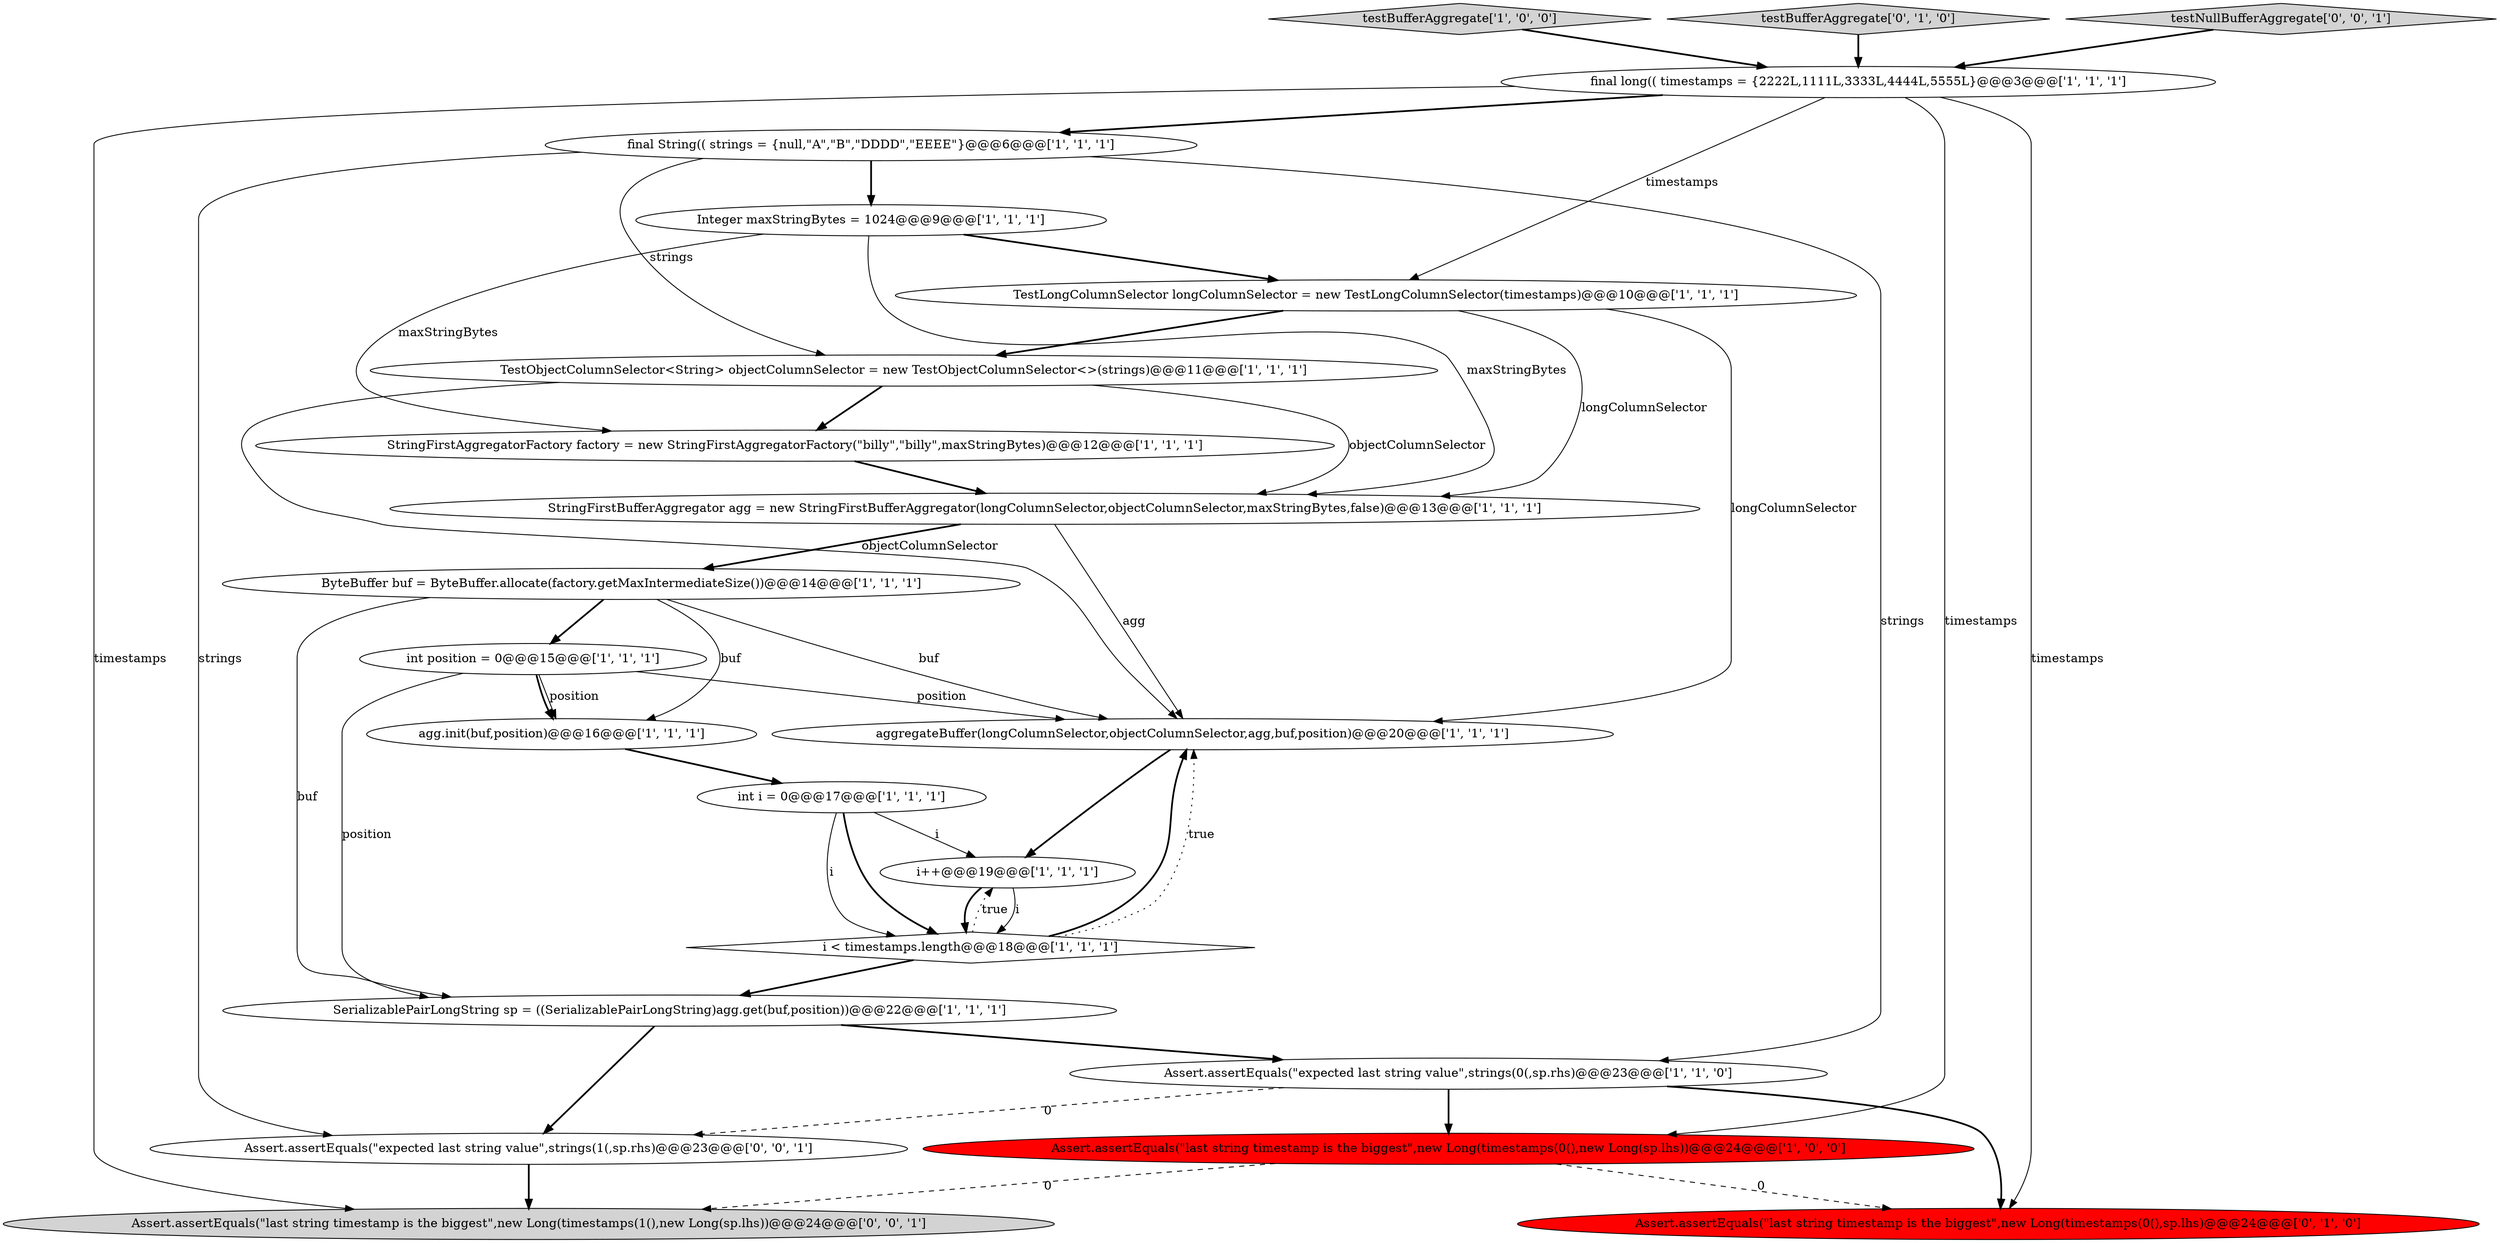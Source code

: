 digraph {
14 [style = filled, label = "SerializablePairLongString sp = ((SerializablePairLongString)agg.get(buf,position))@@@22@@@['1', '1', '1']", fillcolor = white, shape = ellipse image = "AAA0AAABBB1BBB"];
18 [style = filled, label = "Assert.assertEquals(\"last string timestamp is the biggest\",new Long(timestamps(0(),sp.lhs)@@@24@@@['0', '1', '0']", fillcolor = red, shape = ellipse image = "AAA1AAABBB2BBB"];
0 [style = filled, label = "final String(( strings = {null,\"A\",\"B\",\"DDDD\",\"EEEE\"}@@@6@@@['1', '1', '1']", fillcolor = white, shape = ellipse image = "AAA0AAABBB1BBB"];
16 [style = filled, label = "StringFirstBufferAggregator agg = new StringFirstBufferAggregator(longColumnSelector,objectColumnSelector,maxStringBytes,false)@@@13@@@['1', '1', '1']", fillcolor = white, shape = ellipse image = "AAA0AAABBB1BBB"];
10 [style = filled, label = "aggregateBuffer(longColumnSelector,objectColumnSelector,agg,buf,position)@@@20@@@['1', '1', '1']", fillcolor = white, shape = ellipse image = "AAA0AAABBB1BBB"];
15 [style = filled, label = "testBufferAggregate['1', '0', '0']", fillcolor = lightgray, shape = diamond image = "AAA0AAABBB1BBB"];
19 [style = filled, label = "testBufferAggregate['0', '1', '0']", fillcolor = lightgray, shape = diamond image = "AAA0AAABBB2BBB"];
22 [style = filled, label = "Assert.assertEquals(\"expected last string value\",strings(1(,sp.rhs)@@@23@@@['0', '0', '1']", fillcolor = white, shape = ellipse image = "AAA0AAABBB3BBB"];
8 [style = filled, label = "final long(( timestamps = {2222L,1111L,3333L,4444L,5555L}@@@3@@@['1', '1', '1']", fillcolor = white, shape = ellipse image = "AAA0AAABBB1BBB"];
1 [style = filled, label = "int i = 0@@@17@@@['1', '1', '1']", fillcolor = white, shape = ellipse image = "AAA0AAABBB1BBB"];
3 [style = filled, label = "TestObjectColumnSelector<String> objectColumnSelector = new TestObjectColumnSelector<>(strings)@@@11@@@['1', '1', '1']", fillcolor = white, shape = ellipse image = "AAA0AAABBB1BBB"];
12 [style = filled, label = "TestLongColumnSelector longColumnSelector = new TestLongColumnSelector(timestamps)@@@10@@@['1', '1', '1']", fillcolor = white, shape = ellipse image = "AAA0AAABBB1BBB"];
20 [style = filled, label = "testNullBufferAggregate['0', '0', '1']", fillcolor = lightgray, shape = diamond image = "AAA0AAABBB3BBB"];
17 [style = filled, label = "i < timestamps.length@@@18@@@['1', '1', '1']", fillcolor = white, shape = diamond image = "AAA0AAABBB1BBB"];
9 [style = filled, label = "agg.init(buf,position)@@@16@@@['1', '1', '1']", fillcolor = white, shape = ellipse image = "AAA0AAABBB1BBB"];
6 [style = filled, label = "Assert.assertEquals(\"expected last string value\",strings(0(,sp.rhs)@@@23@@@['1', '1', '0']", fillcolor = white, shape = ellipse image = "AAA0AAABBB1BBB"];
2 [style = filled, label = "Assert.assertEquals(\"last string timestamp is the biggest\",new Long(timestamps(0(),new Long(sp.lhs))@@@24@@@['1', '0', '0']", fillcolor = red, shape = ellipse image = "AAA1AAABBB1BBB"];
11 [style = filled, label = "int position = 0@@@15@@@['1', '1', '1']", fillcolor = white, shape = ellipse image = "AAA0AAABBB1BBB"];
5 [style = filled, label = "Integer maxStringBytes = 1024@@@9@@@['1', '1', '1']", fillcolor = white, shape = ellipse image = "AAA0AAABBB1BBB"];
4 [style = filled, label = "ByteBuffer buf = ByteBuffer.allocate(factory.getMaxIntermediateSize())@@@14@@@['1', '1', '1']", fillcolor = white, shape = ellipse image = "AAA0AAABBB1BBB"];
7 [style = filled, label = "i++@@@19@@@['1', '1', '1']", fillcolor = white, shape = ellipse image = "AAA0AAABBB1BBB"];
13 [style = filled, label = "StringFirstAggregatorFactory factory = new StringFirstAggregatorFactory(\"billy\",\"billy\",maxStringBytes)@@@12@@@['1', '1', '1']", fillcolor = white, shape = ellipse image = "AAA0AAABBB1BBB"];
21 [style = filled, label = "Assert.assertEquals(\"last string timestamp is the biggest\",new Long(timestamps(1(),new Long(sp.lhs))@@@24@@@['0', '0', '1']", fillcolor = lightgray, shape = ellipse image = "AAA0AAABBB3BBB"];
17->10 [style = bold, label=""];
12->10 [style = solid, label="longColumnSelector"];
1->17 [style = solid, label="i"];
16->10 [style = solid, label="agg"];
0->3 [style = solid, label="strings"];
7->17 [style = bold, label=""];
12->16 [style = solid, label="longColumnSelector"];
4->14 [style = solid, label="buf"];
6->18 [style = bold, label=""];
14->22 [style = bold, label=""];
8->18 [style = solid, label="timestamps"];
22->21 [style = bold, label=""];
0->22 [style = solid, label="strings"];
5->16 [style = solid, label="maxStringBytes"];
11->9 [style = bold, label=""];
10->7 [style = bold, label=""];
13->16 [style = bold, label=""];
6->22 [style = dashed, label="0"];
19->8 [style = bold, label=""];
5->13 [style = solid, label="maxStringBytes"];
1->17 [style = bold, label=""];
6->2 [style = bold, label=""];
4->9 [style = solid, label="buf"];
8->0 [style = bold, label=""];
17->10 [style = dotted, label="true"];
4->10 [style = solid, label="buf"];
7->17 [style = solid, label="i"];
20->8 [style = bold, label=""];
11->10 [style = solid, label="position"];
5->12 [style = bold, label=""];
2->21 [style = dashed, label="0"];
17->14 [style = bold, label=""];
3->10 [style = solid, label="objectColumnSelector"];
11->14 [style = solid, label="position"];
2->18 [style = dashed, label="0"];
3->13 [style = bold, label=""];
3->16 [style = solid, label="objectColumnSelector"];
8->2 [style = solid, label="timestamps"];
17->7 [style = dotted, label="true"];
12->3 [style = bold, label=""];
16->4 [style = bold, label=""];
9->1 [style = bold, label=""];
4->11 [style = bold, label=""];
0->6 [style = solid, label="strings"];
8->21 [style = solid, label="timestamps"];
14->6 [style = bold, label=""];
15->8 [style = bold, label=""];
1->7 [style = solid, label="i"];
0->5 [style = bold, label=""];
8->12 [style = solid, label="timestamps"];
11->9 [style = solid, label="position"];
}
